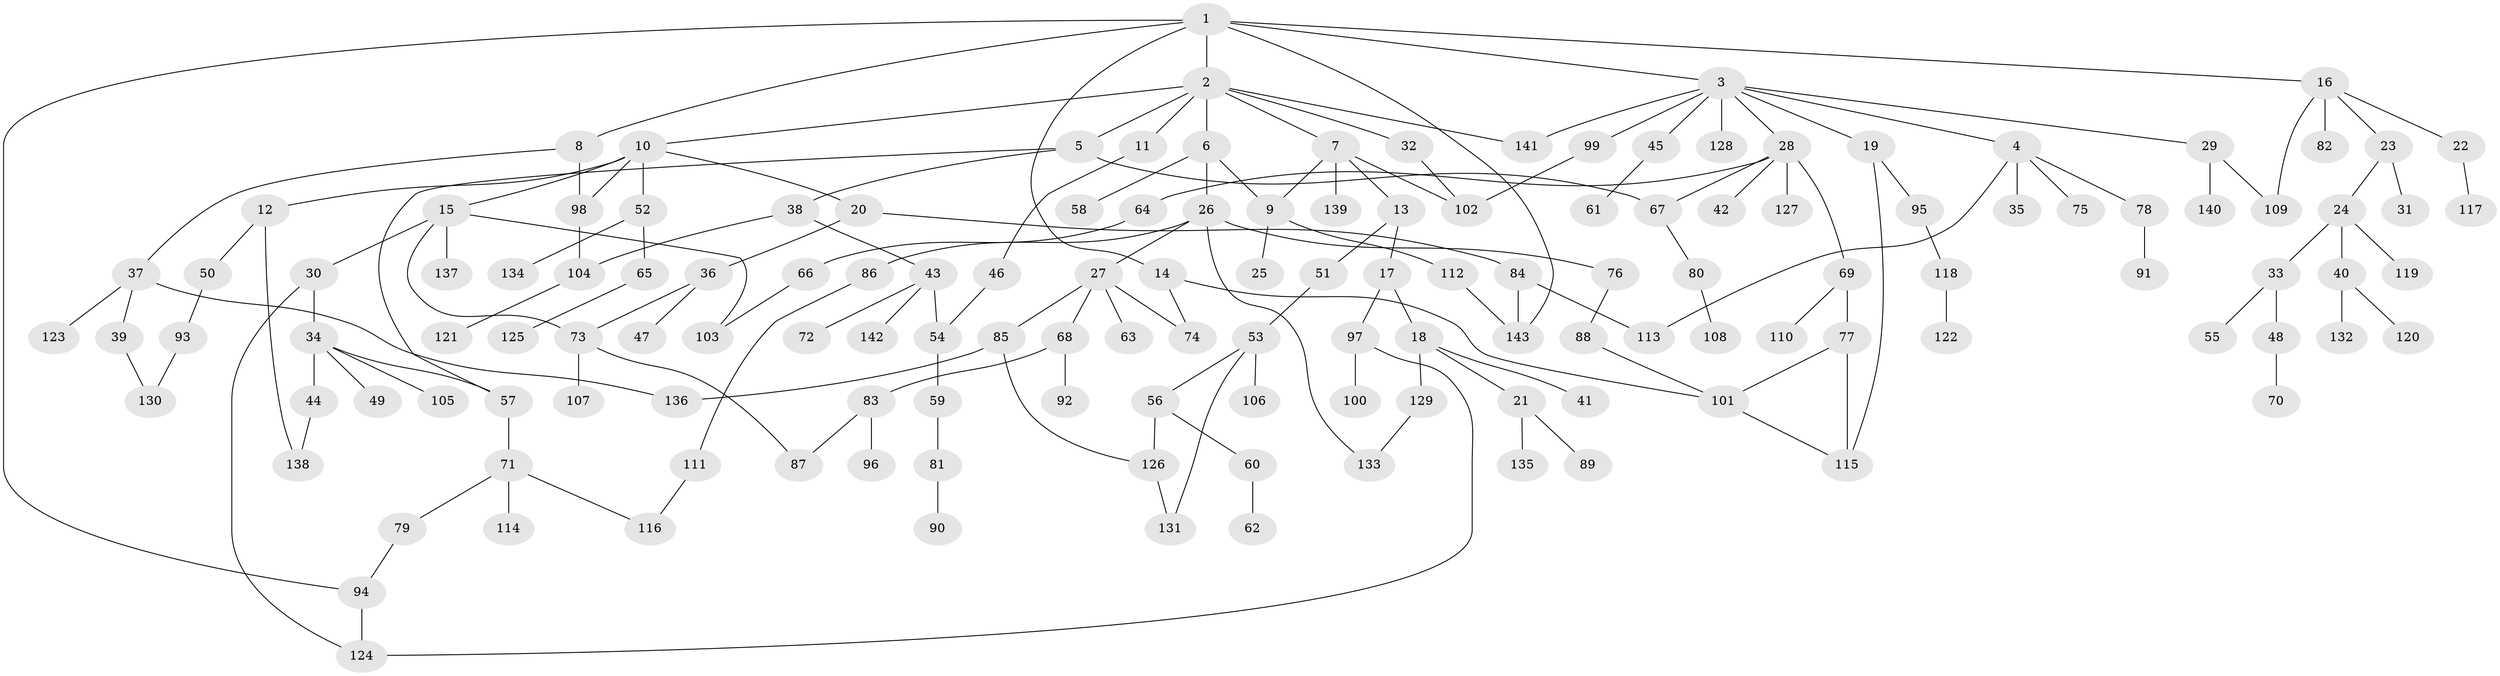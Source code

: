 // Generated by graph-tools (version 1.1) at 2025/10/02/27/25 16:10:51]
// undirected, 143 vertices, 173 edges
graph export_dot {
graph [start="1"]
  node [color=gray90,style=filled];
  1;
  2;
  3;
  4;
  5;
  6;
  7;
  8;
  9;
  10;
  11;
  12;
  13;
  14;
  15;
  16;
  17;
  18;
  19;
  20;
  21;
  22;
  23;
  24;
  25;
  26;
  27;
  28;
  29;
  30;
  31;
  32;
  33;
  34;
  35;
  36;
  37;
  38;
  39;
  40;
  41;
  42;
  43;
  44;
  45;
  46;
  47;
  48;
  49;
  50;
  51;
  52;
  53;
  54;
  55;
  56;
  57;
  58;
  59;
  60;
  61;
  62;
  63;
  64;
  65;
  66;
  67;
  68;
  69;
  70;
  71;
  72;
  73;
  74;
  75;
  76;
  77;
  78;
  79;
  80;
  81;
  82;
  83;
  84;
  85;
  86;
  87;
  88;
  89;
  90;
  91;
  92;
  93;
  94;
  95;
  96;
  97;
  98;
  99;
  100;
  101;
  102;
  103;
  104;
  105;
  106;
  107;
  108;
  109;
  110;
  111;
  112;
  113;
  114;
  115;
  116;
  117;
  118;
  119;
  120;
  121;
  122;
  123;
  124;
  125;
  126;
  127;
  128;
  129;
  130;
  131;
  132;
  133;
  134;
  135;
  136;
  137;
  138;
  139;
  140;
  141;
  142;
  143;
  1 -- 2;
  1 -- 3;
  1 -- 8;
  1 -- 14;
  1 -- 16;
  1 -- 94;
  1 -- 143;
  2 -- 5;
  2 -- 6;
  2 -- 7;
  2 -- 10;
  2 -- 11;
  2 -- 32;
  2 -- 141;
  3 -- 4;
  3 -- 19;
  3 -- 28;
  3 -- 29;
  3 -- 45;
  3 -- 99;
  3 -- 128;
  3 -- 141;
  4 -- 35;
  4 -- 75;
  4 -- 78;
  4 -- 113;
  5 -- 38;
  5 -- 67;
  5 -- 57;
  6 -- 26;
  6 -- 58;
  6 -- 9;
  7 -- 9;
  7 -- 13;
  7 -- 139;
  7 -- 102;
  8 -- 37;
  8 -- 98;
  9 -- 25;
  9 -- 112;
  10 -- 12;
  10 -- 15;
  10 -- 20;
  10 -- 52;
  10 -- 98;
  11 -- 46;
  12 -- 50;
  12 -- 138;
  13 -- 17;
  13 -- 51;
  14 -- 74;
  14 -- 101;
  15 -- 30;
  15 -- 73;
  15 -- 103;
  15 -- 137;
  16 -- 22;
  16 -- 23;
  16 -- 82;
  16 -- 109;
  17 -- 18;
  17 -- 97;
  18 -- 21;
  18 -- 41;
  18 -- 129;
  19 -- 95;
  19 -- 115;
  20 -- 36;
  20 -- 84;
  21 -- 89;
  21 -- 135;
  22 -- 117;
  23 -- 24;
  23 -- 31;
  24 -- 33;
  24 -- 40;
  24 -- 119;
  26 -- 27;
  26 -- 76;
  26 -- 86;
  26 -- 133;
  27 -- 63;
  27 -- 68;
  27 -- 85;
  27 -- 74;
  28 -- 42;
  28 -- 64;
  28 -- 69;
  28 -- 127;
  28 -- 67;
  29 -- 109;
  29 -- 140;
  30 -- 34;
  30 -- 124;
  32 -- 102;
  33 -- 48;
  33 -- 55;
  34 -- 44;
  34 -- 49;
  34 -- 57;
  34 -- 105;
  36 -- 47;
  36 -- 73;
  37 -- 39;
  37 -- 123;
  37 -- 136;
  38 -- 43;
  38 -- 104;
  39 -- 130;
  40 -- 120;
  40 -- 132;
  43 -- 54;
  43 -- 72;
  43 -- 142;
  44 -- 138;
  45 -- 61;
  46 -- 54;
  48 -- 70;
  50 -- 93;
  51 -- 53;
  52 -- 65;
  52 -- 134;
  53 -- 56;
  53 -- 106;
  53 -- 131;
  54 -- 59;
  56 -- 60;
  56 -- 126;
  57 -- 71;
  59 -- 81;
  60 -- 62;
  64 -- 66;
  65 -- 125;
  66 -- 103;
  67 -- 80;
  68 -- 83;
  68 -- 92;
  69 -- 77;
  69 -- 110;
  71 -- 79;
  71 -- 114;
  71 -- 116;
  73 -- 107;
  73 -- 87;
  76 -- 88;
  77 -- 115;
  77 -- 101;
  78 -- 91;
  79 -- 94;
  80 -- 108;
  81 -- 90;
  83 -- 87;
  83 -- 96;
  84 -- 143;
  84 -- 113;
  85 -- 126;
  85 -- 136;
  86 -- 111;
  88 -- 101;
  93 -- 130;
  94 -- 124;
  95 -- 118;
  97 -- 100;
  97 -- 124;
  98 -- 104;
  99 -- 102;
  101 -- 115;
  104 -- 121;
  111 -- 116;
  112 -- 143;
  118 -- 122;
  126 -- 131;
  129 -- 133;
}
